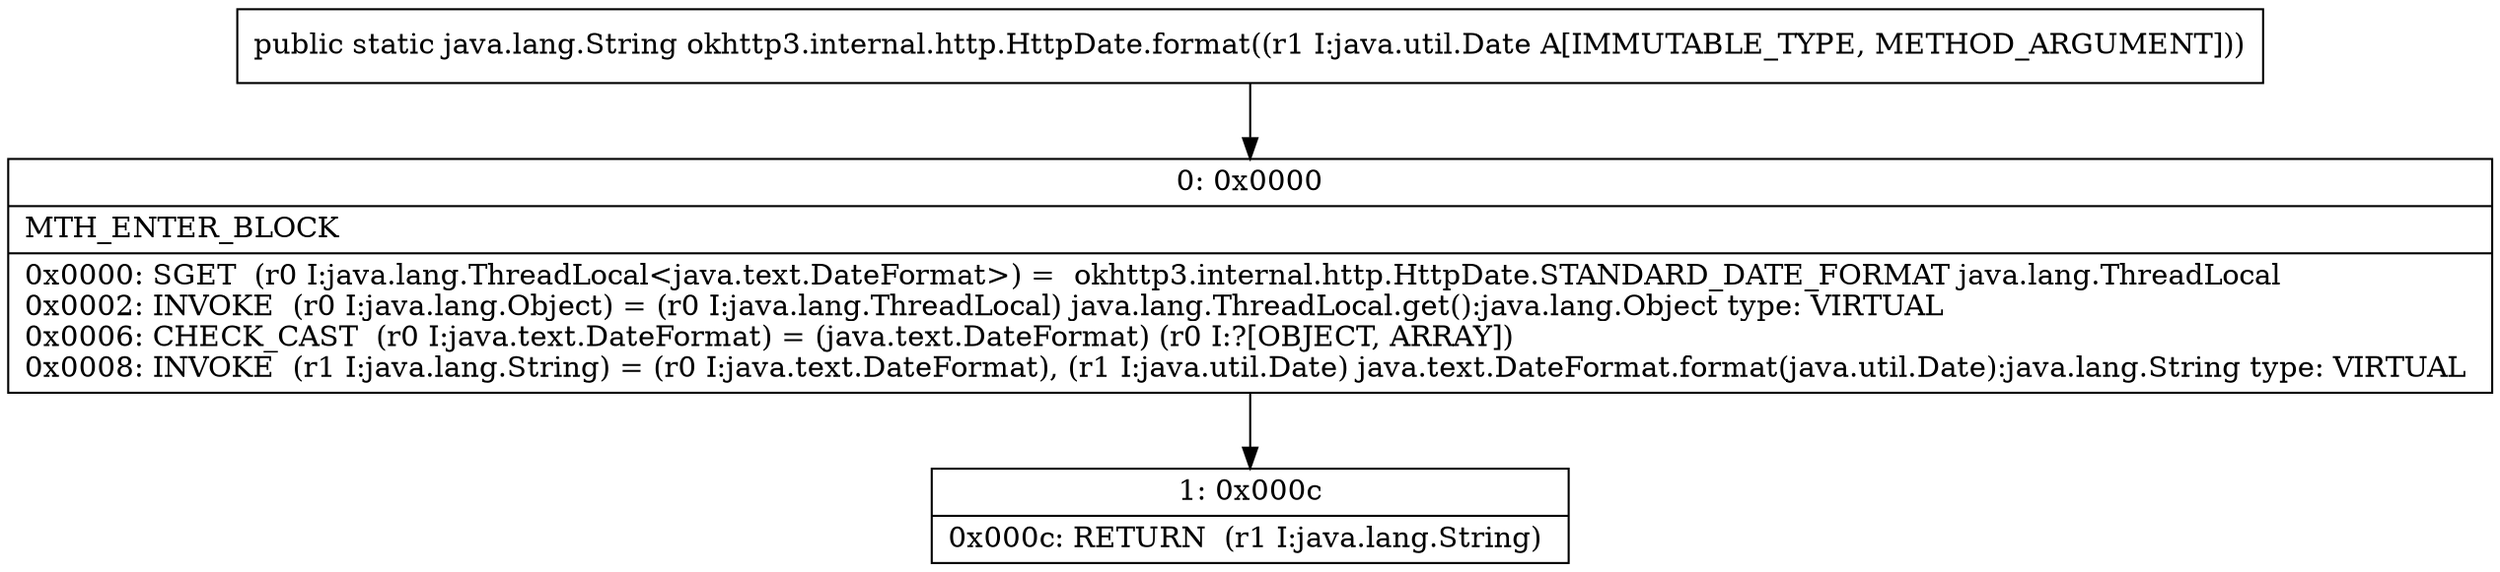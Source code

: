 digraph "CFG forokhttp3.internal.http.HttpDate.format(Ljava\/util\/Date;)Ljava\/lang\/String;" {
Node_0 [shape=record,label="{0\:\ 0x0000|MTH_ENTER_BLOCK\l|0x0000: SGET  (r0 I:java.lang.ThreadLocal\<java.text.DateFormat\>) =  okhttp3.internal.http.HttpDate.STANDARD_DATE_FORMAT java.lang.ThreadLocal \l0x0002: INVOKE  (r0 I:java.lang.Object) = (r0 I:java.lang.ThreadLocal) java.lang.ThreadLocal.get():java.lang.Object type: VIRTUAL \l0x0006: CHECK_CAST  (r0 I:java.text.DateFormat) = (java.text.DateFormat) (r0 I:?[OBJECT, ARRAY]) \l0x0008: INVOKE  (r1 I:java.lang.String) = (r0 I:java.text.DateFormat), (r1 I:java.util.Date) java.text.DateFormat.format(java.util.Date):java.lang.String type: VIRTUAL \l}"];
Node_1 [shape=record,label="{1\:\ 0x000c|0x000c: RETURN  (r1 I:java.lang.String) \l}"];
MethodNode[shape=record,label="{public static java.lang.String okhttp3.internal.http.HttpDate.format((r1 I:java.util.Date A[IMMUTABLE_TYPE, METHOD_ARGUMENT])) }"];
MethodNode -> Node_0;
Node_0 -> Node_1;
}

